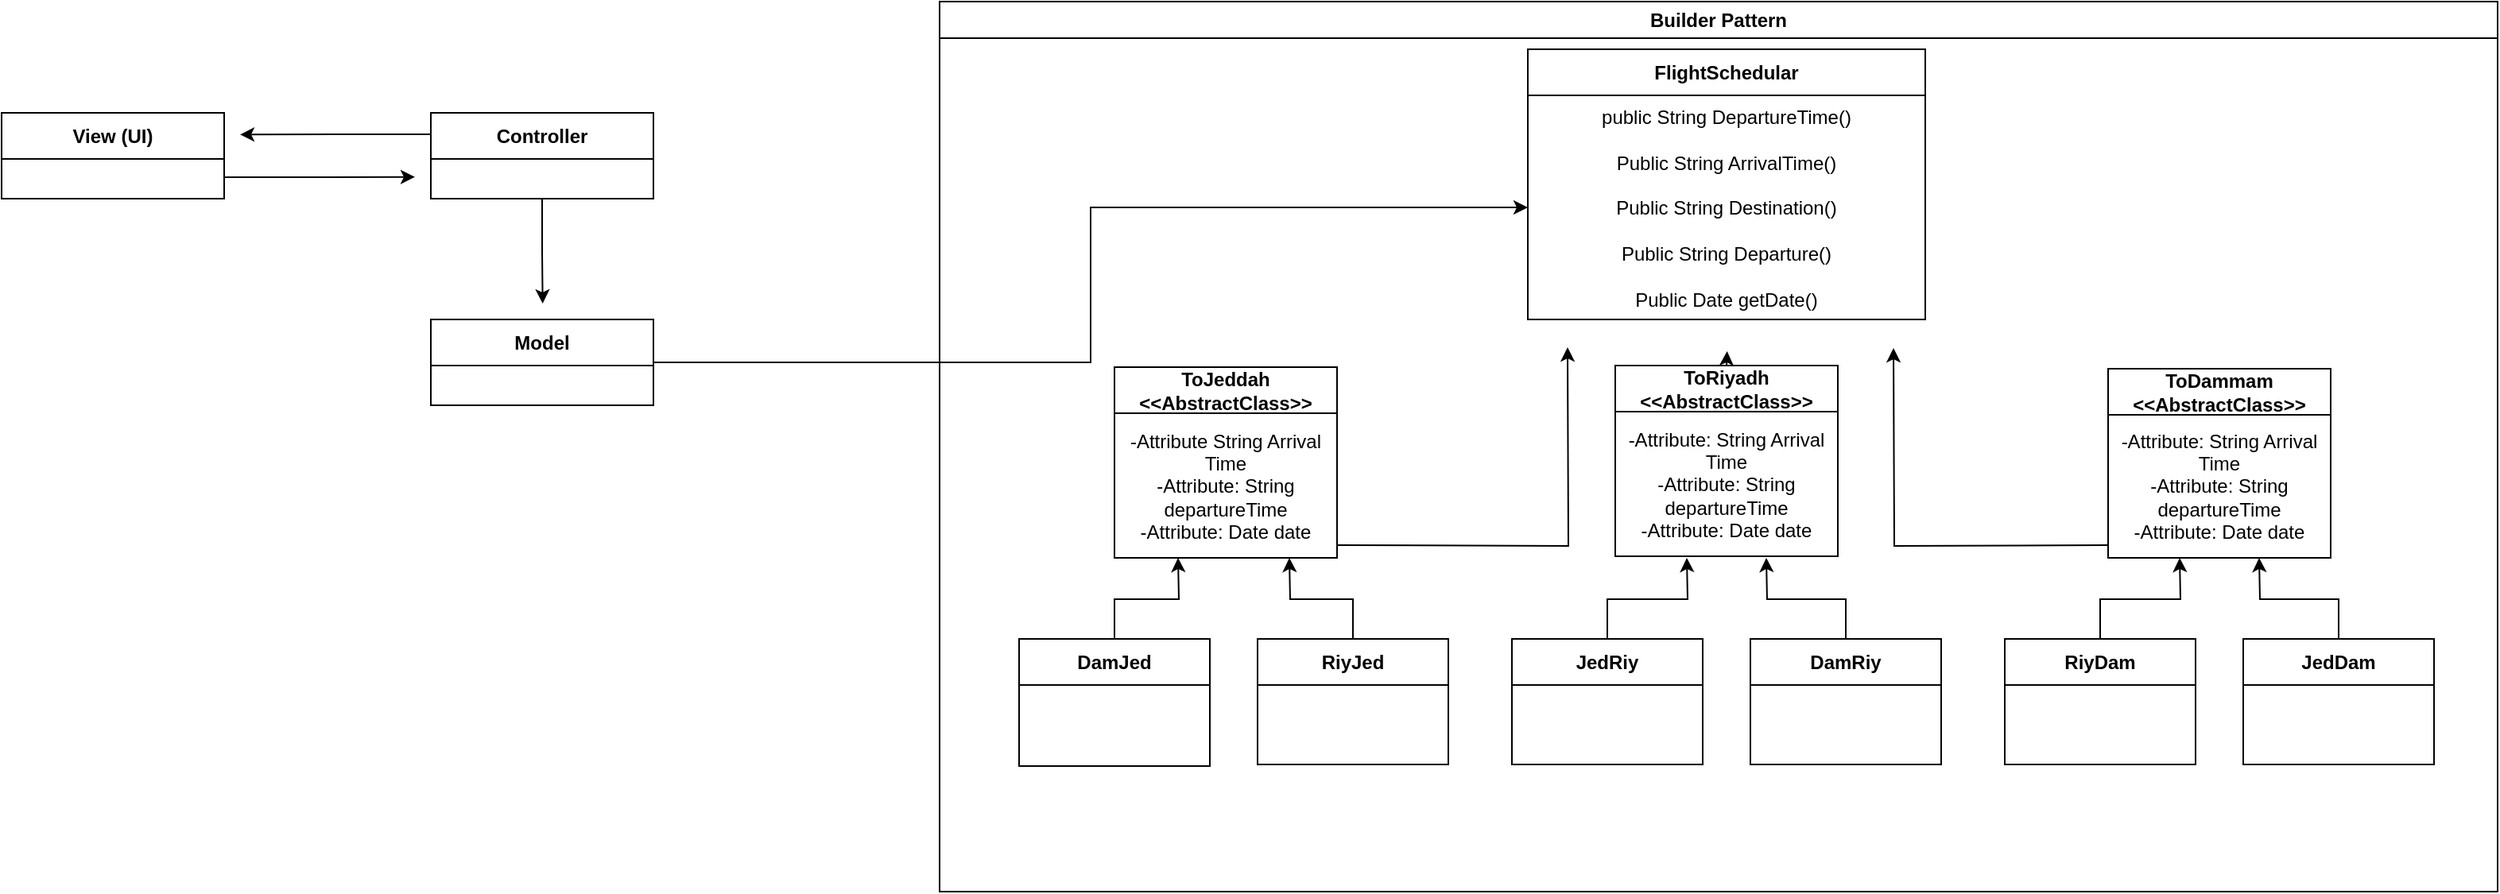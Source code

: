 <mxfile version="24.3.1" type="device">
  <diagram name="Page-1" id="DaOJ-SnlytCNMW1Ep_SM">
    <mxGraphModel dx="1728" dy="953" grid="1" gridSize="10" guides="1" tooltips="1" connect="1" arrows="1" fold="1" page="1" pageScale="1" pageWidth="850" pageHeight="1100" math="0" shadow="0">
      <root>
        <mxCell id="0" />
        <mxCell id="1" parent="0" />
        <mxCell id="92w7o3llZzaxUqjqBMz4-158" style="edgeStyle=orthogonalEdgeStyle;rounded=0;orthogonalLoop=1;jettySize=auto;html=1;exitX=1;exitY=0.75;exitDx=0;exitDy=0;" edge="1" parent="1" source="92w7o3llZzaxUqjqBMz4-1">
          <mxGeometry relative="1" as="geometry">
            <mxPoint x="510" y="170.333" as="targetPoint" />
          </mxGeometry>
        </mxCell>
        <mxCell id="92w7o3llZzaxUqjqBMz4-1" value="View (UI)" style="swimlane;fontStyle=1;align=center;verticalAlign=middle;childLayout=stackLayout;horizontal=1;startSize=29;horizontalStack=0;resizeParent=1;resizeParentMax=0;resizeLast=0;collapsible=0;marginBottom=0;html=1;whiteSpace=wrap;" vertex="1" parent="1">
          <mxGeometry x="250" y="130" width="140" height="54" as="geometry" />
        </mxCell>
        <mxCell id="92w7o3llZzaxUqjqBMz4-156" style="edgeStyle=orthogonalEdgeStyle;rounded=0;orthogonalLoop=1;jettySize=auto;html=1;exitX=0.5;exitY=1;exitDx=0;exitDy=0;" edge="1" parent="1" source="92w7o3llZzaxUqjqBMz4-4">
          <mxGeometry relative="1" as="geometry">
            <mxPoint x="590.333" y="250" as="targetPoint" />
          </mxGeometry>
        </mxCell>
        <mxCell id="92w7o3llZzaxUqjqBMz4-157" style="edgeStyle=orthogonalEdgeStyle;rounded=0;orthogonalLoop=1;jettySize=auto;html=1;exitX=0;exitY=0.25;exitDx=0;exitDy=0;" edge="1" parent="1" source="92w7o3llZzaxUqjqBMz4-4">
          <mxGeometry relative="1" as="geometry">
            <mxPoint x="400" y="143.667" as="targetPoint" />
          </mxGeometry>
        </mxCell>
        <mxCell id="92w7o3llZzaxUqjqBMz4-4" value="Controller" style="swimlane;fontStyle=1;align=center;verticalAlign=middle;childLayout=stackLayout;horizontal=1;startSize=29;horizontalStack=0;resizeParent=1;resizeParentMax=0;resizeLast=0;collapsible=0;marginBottom=0;html=1;whiteSpace=wrap;" vertex="1" parent="1">
          <mxGeometry x="520" y="130" width="140" height="54" as="geometry" />
        </mxCell>
        <mxCell id="92w7o3llZzaxUqjqBMz4-155" style="edgeStyle=orthogonalEdgeStyle;rounded=0;orthogonalLoop=1;jettySize=auto;html=1;exitX=1;exitY=0.5;exitDx=0;exitDy=0;" edge="1" parent="1" source="92w7o3llZzaxUqjqBMz4-7" target="92w7o3llZzaxUqjqBMz4-121">
          <mxGeometry relative="1" as="geometry" />
        </mxCell>
        <mxCell id="92w7o3llZzaxUqjqBMz4-7" value="Model" style="swimlane;fontStyle=1;align=center;verticalAlign=middle;childLayout=stackLayout;horizontal=1;startSize=29;horizontalStack=0;resizeParent=1;resizeParentMax=0;resizeLast=0;collapsible=0;marginBottom=0;html=1;whiteSpace=wrap;" vertex="1" parent="1">
          <mxGeometry x="520" y="260" width="140" height="54" as="geometry" />
        </mxCell>
        <mxCell id="92w7o3llZzaxUqjqBMz4-143" style="edgeStyle=orthogonalEdgeStyle;rounded=0;orthogonalLoop=1;jettySize=auto;html=1;exitX=0.5;exitY=0;exitDx=0;exitDy=0;" edge="1" parent="1" source="92w7o3llZzaxUqjqBMz4-59">
          <mxGeometry relative="1" as="geometry">
            <mxPoint x="990" y="410" as="targetPoint" />
          </mxGeometry>
        </mxCell>
        <mxCell id="92w7o3llZzaxUqjqBMz4-59" value="DamJed" style="swimlane;fontStyle=1;align=center;verticalAlign=middle;childLayout=stackLayout;horizontal=1;startSize=29;horizontalStack=0;resizeParent=1;resizeParentMax=0;resizeLast=0;collapsible=0;marginBottom=0;html=1;whiteSpace=wrap;" vertex="1" parent="1">
          <mxGeometry x="890" y="461" width="120" height="80" as="geometry" />
        </mxCell>
        <mxCell id="92w7o3llZzaxUqjqBMz4-144" style="edgeStyle=orthogonalEdgeStyle;rounded=0;orthogonalLoop=1;jettySize=auto;html=1;exitX=0.5;exitY=0;exitDx=0;exitDy=0;" edge="1" parent="1" source="92w7o3llZzaxUqjqBMz4-62">
          <mxGeometry relative="1" as="geometry">
            <mxPoint x="1060" y="410" as="targetPoint" />
          </mxGeometry>
        </mxCell>
        <mxCell id="92w7o3llZzaxUqjqBMz4-62" value="RiyJed" style="swimlane;fontStyle=1;align=center;verticalAlign=middle;childLayout=stackLayout;horizontal=1;startSize=29;horizontalStack=0;resizeParent=1;resizeParentMax=0;resizeLast=0;collapsible=0;marginBottom=0;html=1;whiteSpace=wrap;" vertex="1" parent="1">
          <mxGeometry x="1040" y="461" width="120" height="79" as="geometry" />
        </mxCell>
        <mxCell id="92w7o3llZzaxUqjqBMz4-120" value="FlightSchedular" style="swimlane;fontStyle=1;align=center;verticalAlign=middle;childLayout=stackLayout;horizontal=1;startSize=29;horizontalStack=0;resizeParent=1;resizeParentMax=0;resizeLast=0;collapsible=0;marginBottom=0;html=1;whiteSpace=wrap;" vertex="1" parent="1">
          <mxGeometry x="1210" y="90" width="250" height="170" as="geometry" />
        </mxCell>
        <mxCell id="92w7o3llZzaxUqjqBMz4-121" value="public String DepartureTime()&lt;div&gt;&lt;br&gt;&lt;div&gt;Public String ArrivalTime()&lt;/div&gt;&lt;div&gt;&lt;br&gt;&lt;/div&gt;&lt;div&gt;Public String Destination()&lt;/div&gt;&lt;div&gt;&lt;br&gt;&lt;/div&gt;&lt;div&gt;Public String&amp;nbsp;&lt;span style=&quot;background-color: initial;&quot;&gt;Departure()&lt;/span&gt;&lt;/div&gt;&lt;/div&gt;&lt;div&gt;&lt;br&gt;&lt;/div&gt;&lt;div&gt;Public Date getDate()&lt;/div&gt;" style="text;html=1;strokeColor=none;fillColor=none;align=center;verticalAlign=middle;spacingLeft=4;spacingRight=4;overflow=hidden;rotatable=0;points=[[0,0.5],[1,0.5]];portConstraint=eastwest;whiteSpace=wrap;" vertex="1" parent="92w7o3llZzaxUqjqBMz4-120">
          <mxGeometry y="29" width="250" height="141" as="geometry" />
        </mxCell>
        <mxCell id="92w7o3llZzaxUqjqBMz4-149" style="edgeStyle=orthogonalEdgeStyle;rounded=0;orthogonalLoop=1;jettySize=auto;html=1;exitX=0.5;exitY=0;exitDx=0;exitDy=0;" edge="1" parent="1" source="92w7o3llZzaxUqjqBMz4-124">
          <mxGeometry relative="1" as="geometry">
            <mxPoint x="1335.333" y="280" as="targetPoint" />
          </mxGeometry>
        </mxCell>
        <mxCell id="92w7o3llZzaxUqjqBMz4-145" style="edgeStyle=orthogonalEdgeStyle;rounded=0;orthogonalLoop=1;jettySize=auto;html=1;exitX=0.5;exitY=0;exitDx=0;exitDy=0;" edge="1" parent="1" source="92w7o3llZzaxUqjqBMz4-127">
          <mxGeometry relative="1" as="geometry">
            <mxPoint x="1310" y="410" as="targetPoint" />
          </mxGeometry>
        </mxCell>
        <mxCell id="92w7o3llZzaxUqjqBMz4-127" value="JedRiy" style="swimlane;fontStyle=1;align=center;verticalAlign=middle;childLayout=stackLayout;horizontal=1;startSize=29;horizontalStack=0;resizeParent=1;resizeParentMax=0;resizeLast=0;collapsible=0;marginBottom=0;html=1;whiteSpace=wrap;" vertex="1" parent="1">
          <mxGeometry x="1200" y="461" width="120" height="79" as="geometry" />
        </mxCell>
        <mxCell id="92w7o3llZzaxUqjqBMz4-146" style="edgeStyle=orthogonalEdgeStyle;rounded=0;orthogonalLoop=1;jettySize=auto;html=1;exitX=0.5;exitY=0;exitDx=0;exitDy=0;" edge="1" parent="1" source="92w7o3llZzaxUqjqBMz4-130">
          <mxGeometry relative="1" as="geometry">
            <mxPoint x="1360" y="410" as="targetPoint" />
          </mxGeometry>
        </mxCell>
        <mxCell id="92w7o3llZzaxUqjqBMz4-130" value="DamRiy" style="swimlane;fontStyle=1;align=center;verticalAlign=middle;childLayout=stackLayout;horizontal=1;startSize=29;horizontalStack=0;resizeParent=1;resizeParentMax=0;resizeLast=0;collapsible=0;marginBottom=0;html=1;whiteSpace=wrap;" vertex="1" parent="1">
          <mxGeometry x="1350" y="461" width="120" height="79" as="geometry" />
        </mxCell>
        <mxCell id="92w7o3llZzaxUqjqBMz4-147" style="edgeStyle=orthogonalEdgeStyle;rounded=0;orthogonalLoop=1;jettySize=auto;html=1;exitX=0.5;exitY=0;exitDx=0;exitDy=0;" edge="1" parent="1" source="92w7o3llZzaxUqjqBMz4-136">
          <mxGeometry relative="1" as="geometry">
            <mxPoint x="1620.0" y="410" as="targetPoint" />
          </mxGeometry>
        </mxCell>
        <mxCell id="92w7o3llZzaxUqjqBMz4-136" value="RiyDam" style="swimlane;fontStyle=1;align=center;verticalAlign=middle;childLayout=stackLayout;horizontal=1;startSize=29;horizontalStack=0;resizeParent=1;resizeParentMax=0;resizeLast=0;collapsible=0;marginBottom=0;html=1;whiteSpace=wrap;" vertex="1" parent="1">
          <mxGeometry x="1510" y="461" width="120" height="79" as="geometry" />
        </mxCell>
        <mxCell id="92w7o3llZzaxUqjqBMz4-148" style="edgeStyle=orthogonalEdgeStyle;rounded=0;orthogonalLoop=1;jettySize=auto;html=1;exitX=0.5;exitY=0;exitDx=0;exitDy=0;" edge="1" parent="1" source="92w7o3llZzaxUqjqBMz4-139">
          <mxGeometry relative="1" as="geometry">
            <mxPoint x="1670.0" y="410" as="targetPoint" />
          </mxGeometry>
        </mxCell>
        <mxCell id="92w7o3llZzaxUqjqBMz4-139" value="JedDam" style="swimlane;fontStyle=1;align=center;verticalAlign=middle;childLayout=stackLayout;horizontal=1;startSize=29;horizontalStack=0;resizeParent=1;resizeParentMax=0;resizeLast=0;collapsible=0;marginBottom=0;html=1;whiteSpace=wrap;" vertex="1" parent="1">
          <mxGeometry x="1660" y="461" width="120" height="79" as="geometry" />
        </mxCell>
        <mxCell id="92w7o3llZzaxUqjqBMz4-152" value="Builder Pattern" style="swimlane;whiteSpace=wrap;html=1;" vertex="1" parent="1">
          <mxGeometry x="840" y="60" width="980" height="560" as="geometry" />
        </mxCell>
        <mxCell id="92w7o3llZzaxUqjqBMz4-56" value="ToJeddah &amp;lt;&amp;lt;AbstractClass&amp;gt;&amp;gt;" style="swimlane;fontStyle=1;align=center;verticalAlign=middle;childLayout=stackLayout;horizontal=1;startSize=29;horizontalStack=0;resizeParent=1;resizeParentMax=0;resizeLast=0;collapsible=0;marginBottom=0;html=1;whiteSpace=wrap;" vertex="1" parent="92w7o3llZzaxUqjqBMz4-152">
          <mxGeometry x="110" y="230" width="140" height="120" as="geometry" />
        </mxCell>
        <mxCell id="92w7o3llZzaxUqjqBMz4-57" value="-Attribute String Arrival Time&lt;div&gt;-Attribute: String departureTime&lt;/div&gt;&lt;div&gt;-Attribute: Date date&lt;/div&gt;" style="text;html=1;strokeColor=none;fillColor=none;align=center;verticalAlign=middle;spacingLeft=4;spacingRight=4;overflow=hidden;rotatable=0;points=[[0,0.5],[1,0.5]];portConstraint=eastwest;whiteSpace=wrap;" vertex="1" parent="92w7o3llZzaxUqjqBMz4-56">
          <mxGeometry y="29" width="140" height="91" as="geometry" />
        </mxCell>
        <mxCell id="92w7o3llZzaxUqjqBMz4-124" value="ToRiyadh &amp;lt;&amp;lt;AbstractClass&amp;gt;&amp;gt;" style="swimlane;fontStyle=1;align=center;verticalAlign=middle;childLayout=stackLayout;horizontal=1;startSize=29;horizontalStack=0;resizeParent=1;resizeParentMax=0;resizeLast=0;collapsible=0;marginBottom=0;html=1;whiteSpace=wrap;" vertex="1" parent="92w7o3llZzaxUqjqBMz4-152">
          <mxGeometry x="425" y="229" width="140" height="120" as="geometry" />
        </mxCell>
        <mxCell id="92w7o3llZzaxUqjqBMz4-125" value="-Attribute: String Arrival Time&lt;div style=&quot;border-color: var(--border-color);&quot;&gt;-Attribute: String departureTime&lt;/div&gt;&lt;div style=&quot;border-color: var(--border-color);&quot;&gt;-Attribute: Date date&lt;/div&gt;" style="text;html=1;strokeColor=none;fillColor=none;align=center;verticalAlign=middle;spacingLeft=4;spacingRight=4;overflow=hidden;rotatable=0;points=[[0,0.5],[1,0.5]];portConstraint=eastwest;whiteSpace=wrap;" vertex="1" parent="92w7o3llZzaxUqjqBMz4-124">
          <mxGeometry y="29" width="140" height="91" as="geometry" />
        </mxCell>
        <mxCell id="92w7o3llZzaxUqjqBMz4-133" value="ToDammam &amp;lt;&amp;lt;AbstractClass&amp;gt;&amp;gt;" style="swimlane;fontStyle=1;align=center;verticalAlign=middle;childLayout=stackLayout;horizontal=1;startSize=29;horizontalStack=0;resizeParent=1;resizeParentMax=0;resizeLast=0;collapsible=0;marginBottom=0;html=1;whiteSpace=wrap;" vertex="1" parent="92w7o3llZzaxUqjqBMz4-152">
          <mxGeometry x="735" y="231" width="140" height="119" as="geometry" />
        </mxCell>
        <mxCell id="92w7o3llZzaxUqjqBMz4-134" value="-Attribute: String Arrival Time&lt;div style=&quot;border-color: var(--border-color);&quot;&gt;-Attribute: String departureTime&lt;/div&gt;&lt;div style=&quot;border-color: var(--border-color);&quot;&gt;-Attribute: Date date&lt;/div&gt;" style="text;html=1;strokeColor=none;fillColor=none;align=center;verticalAlign=middle;spacingLeft=4;spacingRight=4;overflow=hidden;rotatable=0;points=[[0,0.5],[1,0.5]];portConstraint=eastwest;whiteSpace=wrap;" vertex="1" parent="92w7o3llZzaxUqjqBMz4-133">
          <mxGeometry y="29" width="140" height="90" as="geometry" />
        </mxCell>
        <mxCell id="92w7o3llZzaxUqjqBMz4-151" style="edgeStyle=orthogonalEdgeStyle;rounded=0;orthogonalLoop=1;jettySize=auto;html=1;exitX=0;exitY=0.5;exitDx=0;exitDy=0;" edge="1" parent="92w7o3llZzaxUqjqBMz4-152">
          <mxGeometry relative="1" as="geometry">
            <mxPoint x="600" y="218" as="targetPoint" />
            <mxPoint x="735" y="342" as="sourcePoint" />
          </mxGeometry>
        </mxCell>
        <mxCell id="92w7o3llZzaxUqjqBMz4-150" style="edgeStyle=orthogonalEdgeStyle;rounded=0;orthogonalLoop=1;jettySize=auto;html=1;exitX=1;exitY=0.5;exitDx=0;exitDy=0;" edge="1" parent="92w7o3llZzaxUqjqBMz4-152">
          <mxGeometry relative="1" as="geometry">
            <mxPoint x="395" y="217.5" as="targetPoint" />
            <mxPoint x="250" y="342" as="sourcePoint" />
          </mxGeometry>
        </mxCell>
      </root>
    </mxGraphModel>
  </diagram>
</mxfile>
